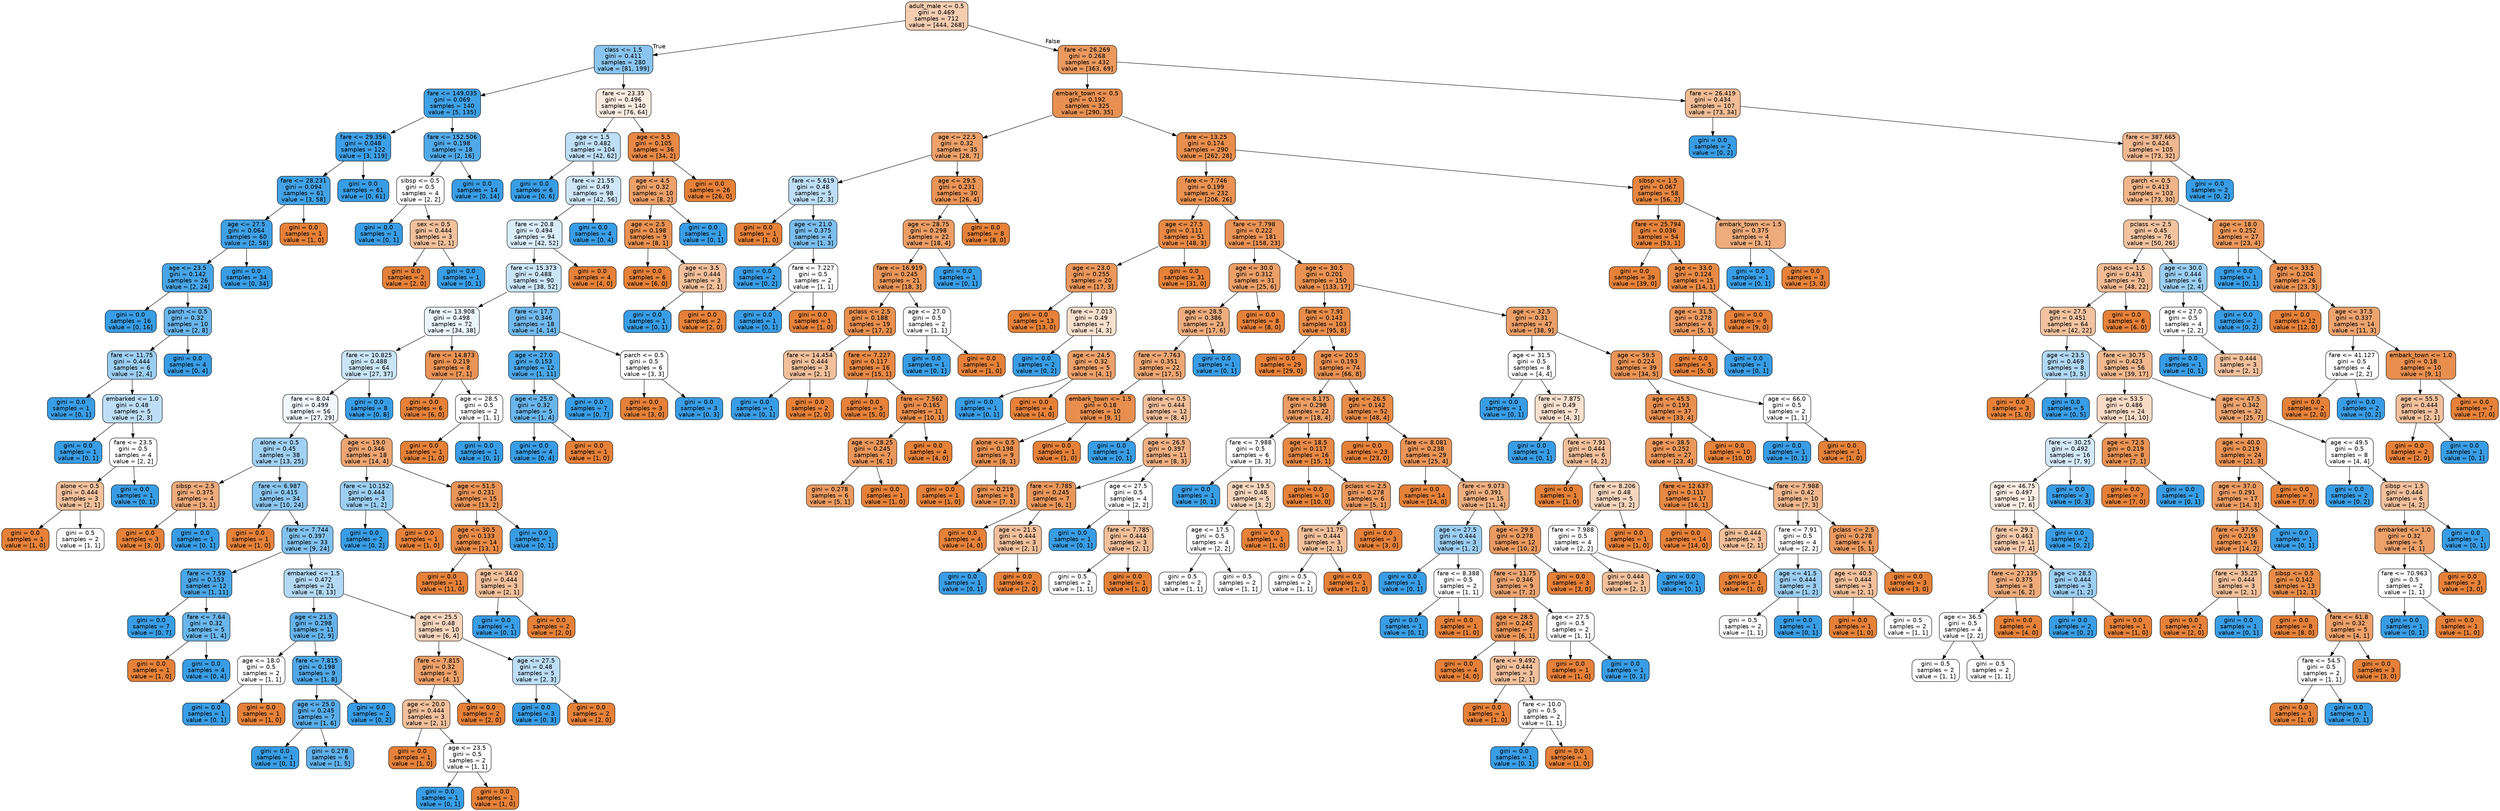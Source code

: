 digraph Tree {
node [shape=box, style="filled, rounded", color="black", fontname="helvetica"] ;
edge [fontname="helvetica"] ;
0 [label="adult_male <= 0.5\ngini = 0.469\nsamples = 712\nvalue = [444, 268]", fillcolor="#f5cdb1"] ;
1 [label="class <= 1.5\ngini = 0.411\nsamples = 280\nvalue = [81, 199]", fillcolor="#8ac5f0"] ;
0 -> 1 [labeldistance=2.5, labelangle=45, headlabel="True"] ;
2 [label="fare <= 149.035\ngini = 0.069\nsamples = 140\nvalue = [5, 135]", fillcolor="#40a1e6"] ;
1 -> 2 ;
3 [label="fare <= 29.356\ngini = 0.048\nsamples = 122\nvalue = [3, 119]", fillcolor="#3e9fe6"] ;
2 -> 3 ;
4 [label="fare <= 28.231\ngini = 0.094\nsamples = 61\nvalue = [3, 58]", fillcolor="#43a2e6"] ;
3 -> 4 ;
5 [label="age <= 27.5\ngini = 0.064\nsamples = 60\nvalue = [2, 58]", fillcolor="#40a0e6"] ;
4 -> 5 ;
6 [label="age <= 23.5\ngini = 0.142\nsamples = 26\nvalue = [2, 24]", fillcolor="#49a5e7"] ;
5 -> 6 ;
7 [label="gini = 0.0\nsamples = 16\nvalue = [0, 16]", fillcolor="#399de5"] ;
6 -> 7 ;
8 [label="parch <= 0.5\ngini = 0.32\nsamples = 10\nvalue = [2, 8]", fillcolor="#6ab6ec"] ;
6 -> 8 ;
9 [label="fare <= 11.75\ngini = 0.444\nsamples = 6\nvalue = [2, 4]", fillcolor="#9ccef2"] ;
8 -> 9 ;
10 [label="gini = 0.0\nsamples = 1\nvalue = [0, 1]", fillcolor="#399de5"] ;
9 -> 10 ;
11 [label="embarked <= 1.0\ngini = 0.48\nsamples = 5\nvalue = [2, 3]", fillcolor="#bddef6"] ;
9 -> 11 ;
12 [label="gini = 0.0\nsamples = 1\nvalue = [0, 1]", fillcolor="#399de5"] ;
11 -> 12 ;
13 [label="fare <= 23.5\ngini = 0.5\nsamples = 4\nvalue = [2, 2]", fillcolor="#ffffff"] ;
11 -> 13 ;
14 [label="alone <= 0.5\ngini = 0.444\nsamples = 3\nvalue = [2, 1]", fillcolor="#f2c09c"] ;
13 -> 14 ;
15 [label="gini = 0.0\nsamples = 1\nvalue = [1, 0]", fillcolor="#e58139"] ;
14 -> 15 ;
16 [label="gini = 0.5\nsamples = 2\nvalue = [1, 1]", fillcolor="#ffffff"] ;
14 -> 16 ;
17 [label="gini = 0.0\nsamples = 1\nvalue = [0, 1]", fillcolor="#399de5"] ;
13 -> 17 ;
18 [label="gini = 0.0\nsamples = 4\nvalue = [0, 4]", fillcolor="#399de5"] ;
8 -> 18 ;
19 [label="gini = 0.0\nsamples = 34\nvalue = [0, 34]", fillcolor="#399de5"] ;
5 -> 19 ;
20 [label="gini = 0.0\nsamples = 1\nvalue = [1, 0]", fillcolor="#e58139"] ;
4 -> 20 ;
21 [label="gini = 0.0\nsamples = 61\nvalue = [0, 61]", fillcolor="#399de5"] ;
3 -> 21 ;
22 [label="fare <= 152.506\ngini = 0.198\nsamples = 18\nvalue = [2, 16]", fillcolor="#52a9e8"] ;
2 -> 22 ;
23 [label="sibsp <= 0.5\ngini = 0.5\nsamples = 4\nvalue = [2, 2]", fillcolor="#ffffff"] ;
22 -> 23 ;
24 [label="gini = 0.0\nsamples = 1\nvalue = [0, 1]", fillcolor="#399de5"] ;
23 -> 24 ;
25 [label="sex <= 0.5\ngini = 0.444\nsamples = 3\nvalue = [2, 1]", fillcolor="#f2c09c"] ;
23 -> 25 ;
26 [label="gini = 0.0\nsamples = 2\nvalue = [2, 0]", fillcolor="#e58139"] ;
25 -> 26 ;
27 [label="gini = 0.0\nsamples = 1\nvalue = [0, 1]", fillcolor="#399de5"] ;
25 -> 27 ;
28 [label="gini = 0.0\nsamples = 14\nvalue = [0, 14]", fillcolor="#399de5"] ;
22 -> 28 ;
29 [label="fare <= 23.35\ngini = 0.496\nsamples = 140\nvalue = [76, 64]", fillcolor="#fbebe0"] ;
1 -> 29 ;
30 [label="age <= 1.5\ngini = 0.482\nsamples = 104\nvalue = [42, 62]", fillcolor="#bfdff7"] ;
29 -> 30 ;
31 [label="gini = 0.0\nsamples = 6\nvalue = [0, 6]", fillcolor="#399de5"] ;
30 -> 31 ;
32 [label="fare <= 21.55\ngini = 0.49\nsamples = 98\nvalue = [42, 56]", fillcolor="#cee6f8"] ;
30 -> 32 ;
33 [label="fare <= 20.8\ngini = 0.494\nsamples = 94\nvalue = [42, 52]", fillcolor="#d9ecfa"] ;
32 -> 33 ;
34 [label="fare <= 15.373\ngini = 0.488\nsamples = 90\nvalue = [38, 52]", fillcolor="#cae5f8"] ;
33 -> 34 ;
35 [label="fare <= 13.908\ngini = 0.498\nsamples = 72\nvalue = [34, 38]", fillcolor="#eaf5fc"] ;
34 -> 35 ;
36 [label="fare <= 10.825\ngini = 0.488\nsamples = 64\nvalue = [27, 37]", fillcolor="#c9e5f8"] ;
35 -> 36 ;
37 [label="fare <= 8.04\ngini = 0.499\nsamples = 56\nvalue = [27, 29]", fillcolor="#f1f8fd"] ;
36 -> 37 ;
38 [label="alone <= 0.5\ngini = 0.45\nsamples = 38\nvalue = [13, 25]", fillcolor="#a0d0f3"] ;
37 -> 38 ;
39 [label="sibsp <= 2.5\ngini = 0.375\nsamples = 4\nvalue = [3, 1]", fillcolor="#eeab7b"] ;
38 -> 39 ;
40 [label="gini = 0.0\nsamples = 3\nvalue = [3, 0]", fillcolor="#e58139"] ;
39 -> 40 ;
41 [label="gini = 0.0\nsamples = 1\nvalue = [0, 1]", fillcolor="#399de5"] ;
39 -> 41 ;
42 [label="fare <= 6.987\ngini = 0.415\nsamples = 34\nvalue = [10, 24]", fillcolor="#8bc6f0"] ;
38 -> 42 ;
43 [label="gini = 0.0\nsamples = 1\nvalue = [1, 0]", fillcolor="#e58139"] ;
42 -> 43 ;
44 [label="fare <= 7.744\ngini = 0.397\nsamples = 33\nvalue = [9, 24]", fillcolor="#83c2ef"] ;
42 -> 44 ;
45 [label="fare <= 7.59\ngini = 0.153\nsamples = 12\nvalue = [1, 11]", fillcolor="#4ba6e7"] ;
44 -> 45 ;
46 [label="gini = 0.0\nsamples = 7\nvalue = [0, 7]", fillcolor="#399de5"] ;
45 -> 46 ;
47 [label="fare <= 7.64\ngini = 0.32\nsamples = 5\nvalue = [1, 4]", fillcolor="#6ab6ec"] ;
45 -> 47 ;
48 [label="gini = 0.0\nsamples = 1\nvalue = [1, 0]", fillcolor="#e58139"] ;
47 -> 48 ;
49 [label="gini = 0.0\nsamples = 4\nvalue = [0, 4]", fillcolor="#399de5"] ;
47 -> 49 ;
50 [label="embarked <= 1.5\ngini = 0.472\nsamples = 21\nvalue = [8, 13]", fillcolor="#b3d9f5"] ;
44 -> 50 ;
51 [label="age <= 21.5\ngini = 0.298\nsamples = 11\nvalue = [2, 9]", fillcolor="#65b3eb"] ;
50 -> 51 ;
52 [label="age <= 18.0\ngini = 0.5\nsamples = 2\nvalue = [1, 1]", fillcolor="#ffffff"] ;
51 -> 52 ;
53 [label="gini = 0.0\nsamples = 1\nvalue = [0, 1]", fillcolor="#399de5"] ;
52 -> 53 ;
54 [label="gini = 0.0\nsamples = 1\nvalue = [1, 0]", fillcolor="#e58139"] ;
52 -> 54 ;
55 [label="fare <= 7.815\ngini = 0.198\nsamples = 9\nvalue = [1, 8]", fillcolor="#52a9e8"] ;
51 -> 55 ;
56 [label="age <= 25.0\ngini = 0.245\nsamples = 7\nvalue = [1, 6]", fillcolor="#5aade9"] ;
55 -> 56 ;
57 [label="gini = 0.0\nsamples = 1\nvalue = [0, 1]", fillcolor="#399de5"] ;
56 -> 57 ;
58 [label="gini = 0.278\nsamples = 6\nvalue = [1, 5]", fillcolor="#61b1ea"] ;
56 -> 58 ;
59 [label="gini = 0.0\nsamples = 2\nvalue = [0, 2]", fillcolor="#399de5"] ;
55 -> 59 ;
60 [label="age <= 25.5\ngini = 0.48\nsamples = 10\nvalue = [6, 4]", fillcolor="#f6d5bd"] ;
50 -> 60 ;
61 [label="fare <= 7.815\ngini = 0.32\nsamples = 5\nvalue = [4, 1]", fillcolor="#eca06a"] ;
60 -> 61 ;
62 [label="age <= 20.0\ngini = 0.444\nsamples = 3\nvalue = [2, 1]", fillcolor="#f2c09c"] ;
61 -> 62 ;
63 [label="gini = 0.0\nsamples = 1\nvalue = [1, 0]", fillcolor="#e58139"] ;
62 -> 63 ;
64 [label="age <= 23.5\ngini = 0.5\nsamples = 2\nvalue = [1, 1]", fillcolor="#ffffff"] ;
62 -> 64 ;
65 [label="gini = 0.0\nsamples = 1\nvalue = [0, 1]", fillcolor="#399de5"] ;
64 -> 65 ;
66 [label="gini = 0.0\nsamples = 1\nvalue = [1, 0]", fillcolor="#e58139"] ;
64 -> 66 ;
67 [label="gini = 0.0\nsamples = 2\nvalue = [2, 0]", fillcolor="#e58139"] ;
61 -> 67 ;
68 [label="age <= 27.5\ngini = 0.48\nsamples = 5\nvalue = [2, 3]", fillcolor="#bddef6"] ;
60 -> 68 ;
69 [label="gini = 0.0\nsamples = 3\nvalue = [0, 3]", fillcolor="#399de5"] ;
68 -> 69 ;
70 [label="gini = 0.0\nsamples = 2\nvalue = [2, 0]", fillcolor="#e58139"] ;
68 -> 70 ;
71 [label="age <= 19.0\ngini = 0.346\nsamples = 18\nvalue = [14, 4]", fillcolor="#eca572"] ;
37 -> 71 ;
72 [label="fare <= 10.152\ngini = 0.444\nsamples = 3\nvalue = [1, 2]", fillcolor="#9ccef2"] ;
71 -> 72 ;
73 [label="gini = 0.0\nsamples = 2\nvalue = [0, 2]", fillcolor="#399de5"] ;
72 -> 73 ;
74 [label="gini = 0.0\nsamples = 1\nvalue = [1, 0]", fillcolor="#e58139"] ;
72 -> 74 ;
75 [label="age <= 51.5\ngini = 0.231\nsamples = 15\nvalue = [13, 2]", fillcolor="#e99457"] ;
71 -> 75 ;
76 [label="age <= 30.5\ngini = 0.133\nsamples = 14\nvalue = [13, 1]", fillcolor="#e78b48"] ;
75 -> 76 ;
77 [label="gini = 0.0\nsamples = 11\nvalue = [11, 0]", fillcolor="#e58139"] ;
76 -> 77 ;
78 [label="age <= 34.0\ngini = 0.444\nsamples = 3\nvalue = [2, 1]", fillcolor="#f2c09c"] ;
76 -> 78 ;
79 [label="gini = 0.0\nsamples = 1\nvalue = [0, 1]", fillcolor="#399de5"] ;
78 -> 79 ;
80 [label="gini = 0.0\nsamples = 2\nvalue = [2, 0]", fillcolor="#e58139"] ;
78 -> 80 ;
81 [label="gini = 0.0\nsamples = 1\nvalue = [0, 1]", fillcolor="#399de5"] ;
75 -> 81 ;
82 [label="gini = 0.0\nsamples = 8\nvalue = [0, 8]", fillcolor="#399de5"] ;
36 -> 82 ;
83 [label="fare <= 14.873\ngini = 0.219\nsamples = 8\nvalue = [7, 1]", fillcolor="#e99355"] ;
35 -> 83 ;
84 [label="gini = 0.0\nsamples = 6\nvalue = [6, 0]", fillcolor="#e58139"] ;
83 -> 84 ;
85 [label="age <= 28.5\ngini = 0.5\nsamples = 2\nvalue = [1, 1]", fillcolor="#ffffff"] ;
83 -> 85 ;
86 [label="gini = 0.0\nsamples = 1\nvalue = [1, 0]", fillcolor="#e58139"] ;
85 -> 86 ;
87 [label="gini = 0.0\nsamples = 1\nvalue = [0, 1]", fillcolor="#399de5"] ;
85 -> 87 ;
88 [label="fare <= 17.7\ngini = 0.346\nsamples = 18\nvalue = [4, 14]", fillcolor="#72b9ec"] ;
34 -> 88 ;
89 [label="age <= 27.0\ngini = 0.153\nsamples = 12\nvalue = [1, 11]", fillcolor="#4ba6e7"] ;
88 -> 89 ;
90 [label="age <= 25.0\ngini = 0.32\nsamples = 5\nvalue = [1, 4]", fillcolor="#6ab6ec"] ;
89 -> 90 ;
91 [label="gini = 0.0\nsamples = 4\nvalue = [0, 4]", fillcolor="#399de5"] ;
90 -> 91 ;
92 [label="gini = 0.0\nsamples = 1\nvalue = [1, 0]", fillcolor="#e58139"] ;
90 -> 92 ;
93 [label="gini = 0.0\nsamples = 7\nvalue = [0, 7]", fillcolor="#399de5"] ;
89 -> 93 ;
94 [label="parch <= 0.5\ngini = 0.5\nsamples = 6\nvalue = [3, 3]", fillcolor="#ffffff"] ;
88 -> 94 ;
95 [label="gini = 0.0\nsamples = 3\nvalue = [3, 0]", fillcolor="#e58139"] ;
94 -> 95 ;
96 [label="gini = 0.0\nsamples = 3\nvalue = [0, 3]", fillcolor="#399de5"] ;
94 -> 96 ;
97 [label="gini = 0.0\nsamples = 4\nvalue = [4, 0]", fillcolor="#e58139"] ;
33 -> 97 ;
98 [label="gini = 0.0\nsamples = 4\nvalue = [0, 4]", fillcolor="#399de5"] ;
32 -> 98 ;
99 [label="age <= 5.5\ngini = 0.105\nsamples = 36\nvalue = [34, 2]", fillcolor="#e78845"] ;
29 -> 99 ;
100 [label="age <= 4.5\ngini = 0.32\nsamples = 10\nvalue = [8, 2]", fillcolor="#eca06a"] ;
99 -> 100 ;
101 [label="age <= 2.5\ngini = 0.198\nsamples = 9\nvalue = [8, 1]", fillcolor="#e89152"] ;
100 -> 101 ;
102 [label="gini = 0.0\nsamples = 6\nvalue = [6, 0]", fillcolor="#e58139"] ;
101 -> 102 ;
103 [label="age <= 3.5\ngini = 0.444\nsamples = 3\nvalue = [2, 1]", fillcolor="#f2c09c"] ;
101 -> 103 ;
104 [label="gini = 0.0\nsamples = 1\nvalue = [0, 1]", fillcolor="#399de5"] ;
103 -> 104 ;
105 [label="gini = 0.0\nsamples = 2\nvalue = [2, 0]", fillcolor="#e58139"] ;
103 -> 105 ;
106 [label="gini = 0.0\nsamples = 1\nvalue = [0, 1]", fillcolor="#399de5"] ;
100 -> 106 ;
107 [label="gini = 0.0\nsamples = 26\nvalue = [26, 0]", fillcolor="#e58139"] ;
99 -> 107 ;
108 [label="fare <= 26.269\ngini = 0.268\nsamples = 432\nvalue = [363, 69]", fillcolor="#ea995f"] ;
0 -> 108 [labeldistance=2.5, labelangle=-45, headlabel="False"] ;
109 [label="embark_town <= 0.5\ngini = 0.192\nsamples = 325\nvalue = [290, 35]", fillcolor="#e89051"] ;
108 -> 109 ;
110 [label="age <= 22.5\ngini = 0.32\nsamples = 35\nvalue = [28, 7]", fillcolor="#eca06a"] ;
109 -> 110 ;
111 [label="fare <= 5.619\ngini = 0.48\nsamples = 5\nvalue = [2, 3]", fillcolor="#bddef6"] ;
110 -> 111 ;
112 [label="gini = 0.0\nsamples = 1\nvalue = [1, 0]", fillcolor="#e58139"] ;
111 -> 112 ;
113 [label="age <= 21.0\ngini = 0.375\nsamples = 4\nvalue = [1, 3]", fillcolor="#7bbeee"] ;
111 -> 113 ;
114 [label="gini = 0.0\nsamples = 2\nvalue = [0, 2]", fillcolor="#399de5"] ;
113 -> 114 ;
115 [label="fare <= 7.227\ngini = 0.5\nsamples = 2\nvalue = [1, 1]", fillcolor="#ffffff"] ;
113 -> 115 ;
116 [label="gini = 0.0\nsamples = 1\nvalue = [0, 1]", fillcolor="#399de5"] ;
115 -> 116 ;
117 [label="gini = 0.0\nsamples = 1\nvalue = [1, 0]", fillcolor="#e58139"] ;
115 -> 117 ;
118 [label="age <= 29.5\ngini = 0.231\nsamples = 30\nvalue = [26, 4]", fillcolor="#e99457"] ;
110 -> 118 ;
119 [label="age <= 28.75\ngini = 0.298\nsamples = 22\nvalue = [18, 4]", fillcolor="#eb9d65"] ;
118 -> 119 ;
120 [label="fare <= 16.919\ngini = 0.245\nsamples = 21\nvalue = [18, 3]", fillcolor="#e9965a"] ;
119 -> 120 ;
121 [label="pclass <= 2.5\ngini = 0.188\nsamples = 19\nvalue = [17, 2]", fillcolor="#e89050"] ;
120 -> 121 ;
122 [label="fare <= 14.454\ngini = 0.444\nsamples = 3\nvalue = [2, 1]", fillcolor="#f2c09c"] ;
121 -> 122 ;
123 [label="gini = 0.0\nsamples = 1\nvalue = [0, 1]", fillcolor="#399de5"] ;
122 -> 123 ;
124 [label="gini = 0.0\nsamples = 2\nvalue = [2, 0]", fillcolor="#e58139"] ;
122 -> 124 ;
125 [label="fare <= 7.227\ngini = 0.117\nsamples = 16\nvalue = [15, 1]", fillcolor="#e78946"] ;
121 -> 125 ;
126 [label="gini = 0.0\nsamples = 5\nvalue = [5, 0]", fillcolor="#e58139"] ;
125 -> 126 ;
127 [label="fare <= 7.562\ngini = 0.165\nsamples = 11\nvalue = [10, 1]", fillcolor="#e88e4d"] ;
125 -> 127 ;
128 [label="age <= 28.25\ngini = 0.245\nsamples = 7\nvalue = [6, 1]", fillcolor="#e9965a"] ;
127 -> 128 ;
129 [label="gini = 0.278\nsamples = 6\nvalue = [5, 1]", fillcolor="#ea9a61"] ;
128 -> 129 ;
130 [label="gini = 0.0\nsamples = 1\nvalue = [1, 0]", fillcolor="#e58139"] ;
128 -> 130 ;
131 [label="gini = 0.0\nsamples = 4\nvalue = [4, 0]", fillcolor="#e58139"] ;
127 -> 131 ;
132 [label="age <= 27.0\ngini = 0.5\nsamples = 2\nvalue = [1, 1]", fillcolor="#ffffff"] ;
120 -> 132 ;
133 [label="gini = 0.0\nsamples = 1\nvalue = [0, 1]", fillcolor="#399de5"] ;
132 -> 133 ;
134 [label="gini = 0.0\nsamples = 1\nvalue = [1, 0]", fillcolor="#e58139"] ;
132 -> 134 ;
135 [label="gini = 0.0\nsamples = 1\nvalue = [0, 1]", fillcolor="#399de5"] ;
119 -> 135 ;
136 [label="gini = 0.0\nsamples = 8\nvalue = [8, 0]", fillcolor="#e58139"] ;
118 -> 136 ;
137 [label="fare <= 13.25\ngini = 0.174\nsamples = 290\nvalue = [262, 28]", fillcolor="#e88e4e"] ;
109 -> 137 ;
138 [label="fare <= 7.746\ngini = 0.199\nsamples = 232\nvalue = [206, 26]", fillcolor="#e89152"] ;
137 -> 138 ;
139 [label="age <= 27.5\ngini = 0.111\nsamples = 51\nvalue = [48, 3]", fillcolor="#e78945"] ;
138 -> 139 ;
140 [label="age <= 23.0\ngini = 0.255\nsamples = 20\nvalue = [17, 3]", fillcolor="#ea975c"] ;
139 -> 140 ;
141 [label="gini = 0.0\nsamples = 13\nvalue = [13, 0]", fillcolor="#e58139"] ;
140 -> 141 ;
142 [label="fare <= 7.013\ngini = 0.49\nsamples = 7\nvalue = [4, 3]", fillcolor="#f8e0ce"] ;
140 -> 142 ;
143 [label="gini = 0.0\nsamples = 2\nvalue = [0, 2]", fillcolor="#399de5"] ;
142 -> 143 ;
144 [label="age <= 24.5\ngini = 0.32\nsamples = 5\nvalue = [4, 1]", fillcolor="#eca06a"] ;
142 -> 144 ;
145 [label="gini = 0.0\nsamples = 1\nvalue = [0, 1]", fillcolor="#399de5"] ;
144 -> 145 ;
146 [label="gini = 0.0\nsamples = 4\nvalue = [4, 0]", fillcolor="#e58139"] ;
144 -> 146 ;
147 [label="gini = 0.0\nsamples = 31\nvalue = [31, 0]", fillcolor="#e58139"] ;
139 -> 147 ;
148 [label="fare <= 7.798\ngini = 0.222\nsamples = 181\nvalue = [158, 23]", fillcolor="#e99356"] ;
138 -> 148 ;
149 [label="age <= 30.0\ngini = 0.312\nsamples = 31\nvalue = [25, 6]", fillcolor="#eb9f69"] ;
148 -> 149 ;
150 [label="age <= 28.5\ngini = 0.386\nsamples = 23\nvalue = [17, 6]", fillcolor="#eead7f"] ;
149 -> 150 ;
151 [label="fare <= 7.763\ngini = 0.351\nsamples = 22\nvalue = [17, 5]", fillcolor="#eda673"] ;
150 -> 151 ;
152 [label="embark_town <= 1.5\ngini = 0.18\nsamples = 10\nvalue = [9, 1]", fillcolor="#e88f4f"] ;
151 -> 152 ;
153 [label="alone <= 0.5\ngini = 0.198\nsamples = 9\nvalue = [8, 1]", fillcolor="#e89152"] ;
152 -> 153 ;
154 [label="gini = 0.0\nsamples = 1\nvalue = [1, 0]", fillcolor="#e58139"] ;
153 -> 154 ;
155 [label="gini = 0.219\nsamples = 8\nvalue = [7, 1]", fillcolor="#e99355"] ;
153 -> 155 ;
156 [label="gini = 0.0\nsamples = 1\nvalue = [1, 0]", fillcolor="#e58139"] ;
152 -> 156 ;
157 [label="alone <= 0.5\ngini = 0.444\nsamples = 12\nvalue = [8, 4]", fillcolor="#f2c09c"] ;
151 -> 157 ;
158 [label="gini = 0.0\nsamples = 1\nvalue = [0, 1]", fillcolor="#399de5"] ;
157 -> 158 ;
159 [label="age <= 26.5\ngini = 0.397\nsamples = 11\nvalue = [8, 3]", fillcolor="#efb083"] ;
157 -> 159 ;
160 [label="fare <= 7.785\ngini = 0.245\nsamples = 7\nvalue = [6, 1]", fillcolor="#e9965a"] ;
159 -> 160 ;
161 [label="gini = 0.0\nsamples = 4\nvalue = [4, 0]", fillcolor="#e58139"] ;
160 -> 161 ;
162 [label="age <= 21.5\ngini = 0.444\nsamples = 3\nvalue = [2, 1]", fillcolor="#f2c09c"] ;
160 -> 162 ;
163 [label="gini = 0.0\nsamples = 1\nvalue = [0, 1]", fillcolor="#399de5"] ;
162 -> 163 ;
164 [label="gini = 0.0\nsamples = 2\nvalue = [2, 0]", fillcolor="#e58139"] ;
162 -> 164 ;
165 [label="age <= 27.5\ngini = 0.5\nsamples = 4\nvalue = [2, 2]", fillcolor="#ffffff"] ;
159 -> 165 ;
166 [label="gini = 0.0\nsamples = 1\nvalue = [0, 1]", fillcolor="#399de5"] ;
165 -> 166 ;
167 [label="fare <= 7.785\ngini = 0.444\nsamples = 3\nvalue = [2, 1]", fillcolor="#f2c09c"] ;
165 -> 167 ;
168 [label="gini = 0.5\nsamples = 2\nvalue = [1, 1]", fillcolor="#ffffff"] ;
167 -> 168 ;
169 [label="gini = 0.0\nsamples = 1\nvalue = [1, 0]", fillcolor="#e58139"] ;
167 -> 169 ;
170 [label="gini = 0.0\nsamples = 1\nvalue = [0, 1]", fillcolor="#399de5"] ;
150 -> 170 ;
171 [label="gini = 0.0\nsamples = 8\nvalue = [8, 0]", fillcolor="#e58139"] ;
149 -> 171 ;
172 [label="age <= 30.5\ngini = 0.201\nsamples = 150\nvalue = [133, 17]", fillcolor="#e89152"] ;
148 -> 172 ;
173 [label="fare <= 7.91\ngini = 0.143\nsamples = 103\nvalue = [95, 8]", fillcolor="#e78c4a"] ;
172 -> 173 ;
174 [label="gini = 0.0\nsamples = 29\nvalue = [29, 0]", fillcolor="#e58139"] ;
173 -> 174 ;
175 [label="age <= 20.5\ngini = 0.193\nsamples = 74\nvalue = [66, 8]", fillcolor="#e89051"] ;
173 -> 175 ;
176 [label="fare <= 8.175\ngini = 0.298\nsamples = 22\nvalue = [18, 4]", fillcolor="#eb9d65"] ;
175 -> 176 ;
177 [label="fare <= 7.988\ngini = 0.5\nsamples = 6\nvalue = [3, 3]", fillcolor="#ffffff"] ;
176 -> 177 ;
178 [label="gini = 0.0\nsamples = 1\nvalue = [0, 1]", fillcolor="#399de5"] ;
177 -> 178 ;
179 [label="age <= 19.5\ngini = 0.48\nsamples = 5\nvalue = [3, 2]", fillcolor="#f6d5bd"] ;
177 -> 179 ;
180 [label="age <= 17.5\ngini = 0.5\nsamples = 4\nvalue = [2, 2]", fillcolor="#ffffff"] ;
179 -> 180 ;
181 [label="gini = 0.5\nsamples = 2\nvalue = [1, 1]", fillcolor="#ffffff"] ;
180 -> 181 ;
182 [label="gini = 0.5\nsamples = 2\nvalue = [1, 1]", fillcolor="#ffffff"] ;
180 -> 182 ;
183 [label="gini = 0.0\nsamples = 1\nvalue = [1, 0]", fillcolor="#e58139"] ;
179 -> 183 ;
184 [label="age <= 18.5\ngini = 0.117\nsamples = 16\nvalue = [15, 1]", fillcolor="#e78946"] ;
176 -> 184 ;
185 [label="gini = 0.0\nsamples = 10\nvalue = [10, 0]", fillcolor="#e58139"] ;
184 -> 185 ;
186 [label="pclass <= 2.5\ngini = 0.278\nsamples = 6\nvalue = [5, 1]", fillcolor="#ea9a61"] ;
184 -> 186 ;
187 [label="fare <= 11.75\ngini = 0.444\nsamples = 3\nvalue = [2, 1]", fillcolor="#f2c09c"] ;
186 -> 187 ;
188 [label="gini = 0.5\nsamples = 2\nvalue = [1, 1]", fillcolor="#ffffff"] ;
187 -> 188 ;
189 [label="gini = 0.0\nsamples = 1\nvalue = [1, 0]", fillcolor="#e58139"] ;
187 -> 189 ;
190 [label="gini = 0.0\nsamples = 3\nvalue = [3, 0]", fillcolor="#e58139"] ;
186 -> 190 ;
191 [label="age <= 26.5\ngini = 0.142\nsamples = 52\nvalue = [48, 4]", fillcolor="#e78c49"] ;
175 -> 191 ;
192 [label="gini = 0.0\nsamples = 23\nvalue = [23, 0]", fillcolor="#e58139"] ;
191 -> 192 ;
193 [label="fare <= 8.081\ngini = 0.238\nsamples = 29\nvalue = [25, 4]", fillcolor="#e99559"] ;
191 -> 193 ;
194 [label="gini = 0.0\nsamples = 14\nvalue = [14, 0]", fillcolor="#e58139"] ;
193 -> 194 ;
195 [label="fare <= 9.073\ngini = 0.391\nsamples = 15\nvalue = [11, 4]", fillcolor="#eeaf81"] ;
193 -> 195 ;
196 [label="age <= 27.5\ngini = 0.444\nsamples = 3\nvalue = [1, 2]", fillcolor="#9ccef2"] ;
195 -> 196 ;
197 [label="gini = 0.0\nsamples = 1\nvalue = [0, 1]", fillcolor="#399de5"] ;
196 -> 197 ;
198 [label="fare <= 8.388\ngini = 0.5\nsamples = 2\nvalue = [1, 1]", fillcolor="#ffffff"] ;
196 -> 198 ;
199 [label="gini = 0.0\nsamples = 1\nvalue = [0, 1]", fillcolor="#399de5"] ;
198 -> 199 ;
200 [label="gini = 0.0\nsamples = 1\nvalue = [1, 0]", fillcolor="#e58139"] ;
198 -> 200 ;
201 [label="age <= 29.5\ngini = 0.278\nsamples = 12\nvalue = [10, 2]", fillcolor="#ea9a61"] ;
195 -> 201 ;
202 [label="fare <= 11.75\ngini = 0.346\nsamples = 9\nvalue = [7, 2]", fillcolor="#eca572"] ;
201 -> 202 ;
203 [label="age <= 28.5\ngini = 0.245\nsamples = 7\nvalue = [6, 1]", fillcolor="#e9965a"] ;
202 -> 203 ;
204 [label="gini = 0.0\nsamples = 4\nvalue = [4, 0]", fillcolor="#e58139"] ;
203 -> 204 ;
205 [label="fare <= 9.492\ngini = 0.444\nsamples = 3\nvalue = [2, 1]", fillcolor="#f2c09c"] ;
203 -> 205 ;
206 [label="gini = 0.0\nsamples = 1\nvalue = [1, 0]", fillcolor="#e58139"] ;
205 -> 206 ;
207 [label="fare <= 10.0\ngini = 0.5\nsamples = 2\nvalue = [1, 1]", fillcolor="#ffffff"] ;
205 -> 207 ;
208 [label="gini = 0.0\nsamples = 1\nvalue = [0, 1]", fillcolor="#399de5"] ;
207 -> 208 ;
209 [label="gini = 0.0\nsamples = 1\nvalue = [1, 0]", fillcolor="#e58139"] ;
207 -> 209 ;
210 [label="age <= 27.5\ngini = 0.5\nsamples = 2\nvalue = [1, 1]", fillcolor="#ffffff"] ;
202 -> 210 ;
211 [label="gini = 0.0\nsamples = 1\nvalue = [1, 0]", fillcolor="#e58139"] ;
210 -> 211 ;
212 [label="gini = 0.0\nsamples = 1\nvalue = [0, 1]", fillcolor="#399de5"] ;
210 -> 212 ;
213 [label="gini = 0.0\nsamples = 3\nvalue = [3, 0]", fillcolor="#e58139"] ;
201 -> 213 ;
214 [label="age <= 32.5\ngini = 0.31\nsamples = 47\nvalue = [38, 9]", fillcolor="#eb9f68"] ;
172 -> 214 ;
215 [label="age <= 31.5\ngini = 0.5\nsamples = 8\nvalue = [4, 4]", fillcolor="#ffffff"] ;
214 -> 215 ;
216 [label="gini = 0.0\nsamples = 1\nvalue = [0, 1]", fillcolor="#399de5"] ;
215 -> 216 ;
217 [label="fare <= 7.875\ngini = 0.49\nsamples = 7\nvalue = [4, 3]", fillcolor="#f8e0ce"] ;
215 -> 217 ;
218 [label="gini = 0.0\nsamples = 1\nvalue = [0, 1]", fillcolor="#399de5"] ;
217 -> 218 ;
219 [label="fare <= 7.91\ngini = 0.444\nsamples = 6\nvalue = [4, 2]", fillcolor="#f2c09c"] ;
217 -> 219 ;
220 [label="gini = 0.0\nsamples = 1\nvalue = [1, 0]", fillcolor="#e58139"] ;
219 -> 220 ;
221 [label="fare <= 8.206\ngini = 0.48\nsamples = 5\nvalue = [3, 2]", fillcolor="#f6d5bd"] ;
219 -> 221 ;
222 [label="fare <= 7.988\ngini = 0.5\nsamples = 4\nvalue = [2, 2]", fillcolor="#ffffff"] ;
221 -> 222 ;
223 [label="gini = 0.444\nsamples = 3\nvalue = [2, 1]", fillcolor="#f2c09c"] ;
222 -> 223 ;
224 [label="gini = 0.0\nsamples = 1\nvalue = [0, 1]", fillcolor="#399de5"] ;
222 -> 224 ;
225 [label="gini = 0.0\nsamples = 1\nvalue = [1, 0]", fillcolor="#e58139"] ;
221 -> 225 ;
226 [label="age <= 59.5\ngini = 0.224\nsamples = 39\nvalue = [34, 5]", fillcolor="#e99456"] ;
214 -> 226 ;
227 [label="age <= 45.5\ngini = 0.193\nsamples = 37\nvalue = [33, 4]", fillcolor="#e89051"] ;
226 -> 227 ;
228 [label="age <= 38.5\ngini = 0.252\nsamples = 27\nvalue = [23, 4]", fillcolor="#ea975b"] ;
227 -> 228 ;
229 [label="fare <= 12.637\ngini = 0.111\nsamples = 17\nvalue = [16, 1]", fillcolor="#e78945"] ;
228 -> 229 ;
230 [label="gini = 0.0\nsamples = 14\nvalue = [14, 0]", fillcolor="#e58139"] ;
229 -> 230 ;
231 [label="gini = 0.444\nsamples = 3\nvalue = [2, 1]", fillcolor="#f2c09c"] ;
229 -> 231 ;
232 [label="fare <= 7.988\ngini = 0.42\nsamples = 10\nvalue = [7, 3]", fillcolor="#f0b78e"] ;
228 -> 232 ;
233 [label="fare <= 7.91\ngini = 0.5\nsamples = 4\nvalue = [2, 2]", fillcolor="#ffffff"] ;
232 -> 233 ;
234 [label="gini = 0.0\nsamples = 1\nvalue = [1, 0]", fillcolor="#e58139"] ;
233 -> 234 ;
235 [label="age <= 41.5\ngini = 0.444\nsamples = 3\nvalue = [1, 2]", fillcolor="#9ccef2"] ;
233 -> 235 ;
236 [label="gini = 0.5\nsamples = 2\nvalue = [1, 1]", fillcolor="#ffffff"] ;
235 -> 236 ;
237 [label="gini = 0.0\nsamples = 1\nvalue = [0, 1]", fillcolor="#399de5"] ;
235 -> 237 ;
238 [label="pclass <= 2.5\ngini = 0.278\nsamples = 6\nvalue = [5, 1]", fillcolor="#ea9a61"] ;
232 -> 238 ;
239 [label="age <= 40.5\ngini = 0.444\nsamples = 3\nvalue = [2, 1]", fillcolor="#f2c09c"] ;
238 -> 239 ;
240 [label="gini = 0.0\nsamples = 1\nvalue = [1, 0]", fillcolor="#e58139"] ;
239 -> 240 ;
241 [label="gini = 0.5\nsamples = 2\nvalue = [1, 1]", fillcolor="#ffffff"] ;
239 -> 241 ;
242 [label="gini = 0.0\nsamples = 3\nvalue = [3, 0]", fillcolor="#e58139"] ;
238 -> 242 ;
243 [label="gini = 0.0\nsamples = 10\nvalue = [10, 0]", fillcolor="#e58139"] ;
227 -> 243 ;
244 [label="age <= 66.0\ngini = 0.5\nsamples = 2\nvalue = [1, 1]", fillcolor="#ffffff"] ;
226 -> 244 ;
245 [label="gini = 0.0\nsamples = 1\nvalue = [0, 1]", fillcolor="#399de5"] ;
244 -> 245 ;
246 [label="gini = 0.0\nsamples = 1\nvalue = [1, 0]", fillcolor="#e58139"] ;
244 -> 246 ;
247 [label="sibsp <= 1.5\ngini = 0.067\nsamples = 58\nvalue = [56, 2]", fillcolor="#e68640"] ;
137 -> 247 ;
248 [label="fare <= 25.794\ngini = 0.036\nsamples = 54\nvalue = [53, 1]", fillcolor="#e5833d"] ;
247 -> 248 ;
249 [label="gini = 0.0\nsamples = 39\nvalue = [39, 0]", fillcolor="#e58139"] ;
248 -> 249 ;
250 [label="age <= 33.0\ngini = 0.124\nsamples = 15\nvalue = [14, 1]", fillcolor="#e78a47"] ;
248 -> 250 ;
251 [label="age <= 31.5\ngini = 0.278\nsamples = 6\nvalue = [5, 1]", fillcolor="#ea9a61"] ;
250 -> 251 ;
252 [label="gini = 0.0\nsamples = 5\nvalue = [5, 0]", fillcolor="#e58139"] ;
251 -> 252 ;
253 [label="gini = 0.0\nsamples = 1\nvalue = [0, 1]", fillcolor="#399de5"] ;
251 -> 253 ;
254 [label="gini = 0.0\nsamples = 9\nvalue = [9, 0]", fillcolor="#e58139"] ;
250 -> 254 ;
255 [label="embark_town <= 1.5\ngini = 0.375\nsamples = 4\nvalue = [3, 1]", fillcolor="#eeab7b"] ;
247 -> 255 ;
256 [label="gini = 0.0\nsamples = 1\nvalue = [0, 1]", fillcolor="#399de5"] ;
255 -> 256 ;
257 [label="gini = 0.0\nsamples = 3\nvalue = [3, 0]", fillcolor="#e58139"] ;
255 -> 257 ;
258 [label="fare <= 26.419\ngini = 0.434\nsamples = 107\nvalue = [73, 34]", fillcolor="#f1bc95"] ;
108 -> 258 ;
259 [label="gini = 0.0\nsamples = 2\nvalue = [0, 2]", fillcolor="#399de5"] ;
258 -> 259 ;
260 [label="fare <= 387.665\ngini = 0.424\nsamples = 105\nvalue = [73, 32]", fillcolor="#f0b890"] ;
258 -> 260 ;
261 [label="parch <= 0.5\ngini = 0.413\nsamples = 103\nvalue = [73, 30]", fillcolor="#f0b58a"] ;
260 -> 261 ;
262 [label="pclass <= 2.5\ngini = 0.45\nsamples = 76\nvalue = [50, 26]", fillcolor="#f3c3a0"] ;
261 -> 262 ;
263 [label="pclass <= 1.5\ngini = 0.431\nsamples = 70\nvalue = [48, 22]", fillcolor="#f1bb94"] ;
262 -> 263 ;
264 [label="age <= 27.5\ngini = 0.451\nsamples = 64\nvalue = [42, 22]", fillcolor="#f3c3a1"] ;
263 -> 264 ;
265 [label="age <= 23.5\ngini = 0.469\nsamples = 8\nvalue = [3, 5]", fillcolor="#b0d8f5"] ;
264 -> 265 ;
266 [label="gini = 0.0\nsamples = 3\nvalue = [3, 0]", fillcolor="#e58139"] ;
265 -> 266 ;
267 [label="gini = 0.0\nsamples = 5\nvalue = [0, 5]", fillcolor="#399de5"] ;
265 -> 267 ;
268 [label="fare <= 30.75\ngini = 0.423\nsamples = 56\nvalue = [39, 17]", fillcolor="#f0b88f"] ;
264 -> 268 ;
269 [label="age <= 53.5\ngini = 0.486\nsamples = 24\nvalue = [14, 10]", fillcolor="#f8dbc6"] ;
268 -> 269 ;
270 [label="fare <= 30.25\ngini = 0.492\nsamples = 16\nvalue = [7, 9]", fillcolor="#d3e9f9"] ;
269 -> 270 ;
271 [label="age <= 46.75\ngini = 0.497\nsamples = 13\nvalue = [7, 6]", fillcolor="#fbede3"] ;
270 -> 271 ;
272 [label="fare <= 29.1\ngini = 0.463\nsamples = 11\nvalue = [7, 4]", fillcolor="#f4c9aa"] ;
271 -> 272 ;
273 [label="fare <= 27.135\ngini = 0.375\nsamples = 8\nvalue = [6, 2]", fillcolor="#eeab7b"] ;
272 -> 273 ;
274 [label="age <= 36.5\ngini = 0.5\nsamples = 4\nvalue = [2, 2]", fillcolor="#ffffff"] ;
273 -> 274 ;
275 [label="gini = 0.5\nsamples = 2\nvalue = [1, 1]", fillcolor="#ffffff"] ;
274 -> 275 ;
276 [label="gini = 0.5\nsamples = 2\nvalue = [1, 1]", fillcolor="#ffffff"] ;
274 -> 276 ;
277 [label="gini = 0.0\nsamples = 4\nvalue = [4, 0]", fillcolor="#e58139"] ;
273 -> 277 ;
278 [label="age <= 28.5\ngini = 0.444\nsamples = 3\nvalue = [1, 2]", fillcolor="#9ccef2"] ;
272 -> 278 ;
279 [label="gini = 0.0\nsamples = 2\nvalue = [0, 2]", fillcolor="#399de5"] ;
278 -> 279 ;
280 [label="gini = 0.0\nsamples = 1\nvalue = [1, 0]", fillcolor="#e58139"] ;
278 -> 280 ;
281 [label="gini = 0.0\nsamples = 2\nvalue = [0, 2]", fillcolor="#399de5"] ;
271 -> 281 ;
282 [label="gini = 0.0\nsamples = 3\nvalue = [0, 3]", fillcolor="#399de5"] ;
270 -> 282 ;
283 [label="age <= 72.5\ngini = 0.219\nsamples = 8\nvalue = [7, 1]", fillcolor="#e99355"] ;
269 -> 283 ;
284 [label="gini = 0.0\nsamples = 7\nvalue = [7, 0]", fillcolor="#e58139"] ;
283 -> 284 ;
285 [label="gini = 0.0\nsamples = 1\nvalue = [0, 1]", fillcolor="#399de5"] ;
283 -> 285 ;
286 [label="age <= 47.5\ngini = 0.342\nsamples = 32\nvalue = [25, 7]", fillcolor="#eca470"] ;
268 -> 286 ;
287 [label="age <= 40.0\ngini = 0.219\nsamples = 24\nvalue = [21, 3]", fillcolor="#e99355"] ;
286 -> 287 ;
288 [label="age <= 37.0\ngini = 0.291\nsamples = 17\nvalue = [14, 3]", fillcolor="#eb9c63"] ;
287 -> 288 ;
289 [label="fare <= 37.55\ngini = 0.219\nsamples = 16\nvalue = [14, 2]", fillcolor="#e99355"] ;
288 -> 289 ;
290 [label="fare <= 35.25\ngini = 0.444\nsamples = 3\nvalue = [2, 1]", fillcolor="#f2c09c"] ;
289 -> 290 ;
291 [label="gini = 0.0\nsamples = 2\nvalue = [2, 0]", fillcolor="#e58139"] ;
290 -> 291 ;
292 [label="gini = 0.0\nsamples = 1\nvalue = [0, 1]", fillcolor="#399de5"] ;
290 -> 292 ;
293 [label="sibsp <= 0.5\ngini = 0.142\nsamples = 13\nvalue = [12, 1]", fillcolor="#e78c49"] ;
289 -> 293 ;
294 [label="gini = 0.0\nsamples = 8\nvalue = [8, 0]", fillcolor="#e58139"] ;
293 -> 294 ;
295 [label="fare <= 61.8\ngini = 0.32\nsamples = 5\nvalue = [4, 1]", fillcolor="#eca06a"] ;
293 -> 295 ;
296 [label="fare <= 54.5\ngini = 0.5\nsamples = 2\nvalue = [1, 1]", fillcolor="#ffffff"] ;
295 -> 296 ;
297 [label="gini = 0.0\nsamples = 1\nvalue = [1, 0]", fillcolor="#e58139"] ;
296 -> 297 ;
298 [label="gini = 0.0\nsamples = 1\nvalue = [0, 1]", fillcolor="#399de5"] ;
296 -> 298 ;
299 [label="gini = 0.0\nsamples = 3\nvalue = [3, 0]", fillcolor="#e58139"] ;
295 -> 299 ;
300 [label="gini = 0.0\nsamples = 1\nvalue = [0, 1]", fillcolor="#399de5"] ;
288 -> 300 ;
301 [label="gini = 0.0\nsamples = 7\nvalue = [7, 0]", fillcolor="#e58139"] ;
287 -> 301 ;
302 [label="age <= 49.5\ngini = 0.5\nsamples = 8\nvalue = [4, 4]", fillcolor="#ffffff"] ;
286 -> 302 ;
303 [label="gini = 0.0\nsamples = 2\nvalue = [0, 2]", fillcolor="#399de5"] ;
302 -> 303 ;
304 [label="sibsp <= 1.5\ngini = 0.444\nsamples = 6\nvalue = [4, 2]", fillcolor="#f2c09c"] ;
302 -> 304 ;
305 [label="embarked <= 1.0\ngini = 0.32\nsamples = 5\nvalue = [4, 1]", fillcolor="#eca06a"] ;
304 -> 305 ;
306 [label="fare <= 70.963\ngini = 0.5\nsamples = 2\nvalue = [1, 1]", fillcolor="#ffffff"] ;
305 -> 306 ;
307 [label="gini = 0.0\nsamples = 1\nvalue = [0, 1]", fillcolor="#399de5"] ;
306 -> 307 ;
308 [label="gini = 0.0\nsamples = 1\nvalue = [1, 0]", fillcolor="#e58139"] ;
306 -> 308 ;
309 [label="gini = 0.0\nsamples = 3\nvalue = [3, 0]", fillcolor="#e58139"] ;
305 -> 309 ;
310 [label="gini = 0.0\nsamples = 1\nvalue = [0, 1]", fillcolor="#399de5"] ;
304 -> 310 ;
311 [label="gini = 0.0\nsamples = 6\nvalue = [6, 0]", fillcolor="#e58139"] ;
263 -> 311 ;
312 [label="age <= 30.0\ngini = 0.444\nsamples = 6\nvalue = [2, 4]", fillcolor="#9ccef2"] ;
262 -> 312 ;
313 [label="age <= 27.0\ngini = 0.5\nsamples = 4\nvalue = [2, 2]", fillcolor="#ffffff"] ;
312 -> 313 ;
314 [label="gini = 0.0\nsamples = 1\nvalue = [0, 1]", fillcolor="#399de5"] ;
313 -> 314 ;
315 [label="gini = 0.444\nsamples = 3\nvalue = [2, 1]", fillcolor="#f2c09c"] ;
313 -> 315 ;
316 [label="gini = 0.0\nsamples = 2\nvalue = [0, 2]", fillcolor="#399de5"] ;
312 -> 316 ;
317 [label="age <= 18.0\ngini = 0.252\nsamples = 27\nvalue = [23, 4]", fillcolor="#ea975b"] ;
261 -> 317 ;
318 [label="gini = 0.0\nsamples = 1\nvalue = [0, 1]", fillcolor="#399de5"] ;
317 -> 318 ;
319 [label="age <= 33.5\ngini = 0.204\nsamples = 26\nvalue = [23, 3]", fillcolor="#e89153"] ;
317 -> 319 ;
320 [label="gini = 0.0\nsamples = 12\nvalue = [12, 0]", fillcolor="#e58139"] ;
319 -> 320 ;
321 [label="age <= 37.5\ngini = 0.337\nsamples = 14\nvalue = [11, 3]", fillcolor="#eca36f"] ;
319 -> 321 ;
322 [label="fare <= 41.127\ngini = 0.5\nsamples = 4\nvalue = [2, 2]", fillcolor="#ffffff"] ;
321 -> 322 ;
323 [label="gini = 0.0\nsamples = 2\nvalue = [2, 0]", fillcolor="#e58139"] ;
322 -> 323 ;
324 [label="gini = 0.0\nsamples = 2\nvalue = [0, 2]", fillcolor="#399de5"] ;
322 -> 324 ;
325 [label="embark_town <= 1.0\ngini = 0.18\nsamples = 10\nvalue = [9, 1]", fillcolor="#e88f4f"] ;
321 -> 325 ;
326 [label="age <= 55.5\ngini = 0.444\nsamples = 3\nvalue = [2, 1]", fillcolor="#f2c09c"] ;
325 -> 326 ;
327 [label="gini = 0.0\nsamples = 2\nvalue = [2, 0]", fillcolor="#e58139"] ;
326 -> 327 ;
328 [label="gini = 0.0\nsamples = 1\nvalue = [0, 1]", fillcolor="#399de5"] ;
326 -> 328 ;
329 [label="gini = 0.0\nsamples = 7\nvalue = [7, 0]", fillcolor="#e58139"] ;
325 -> 329 ;
330 [label="gini = 0.0\nsamples = 2\nvalue = [0, 2]", fillcolor="#399de5"] ;
260 -> 330 ;
}